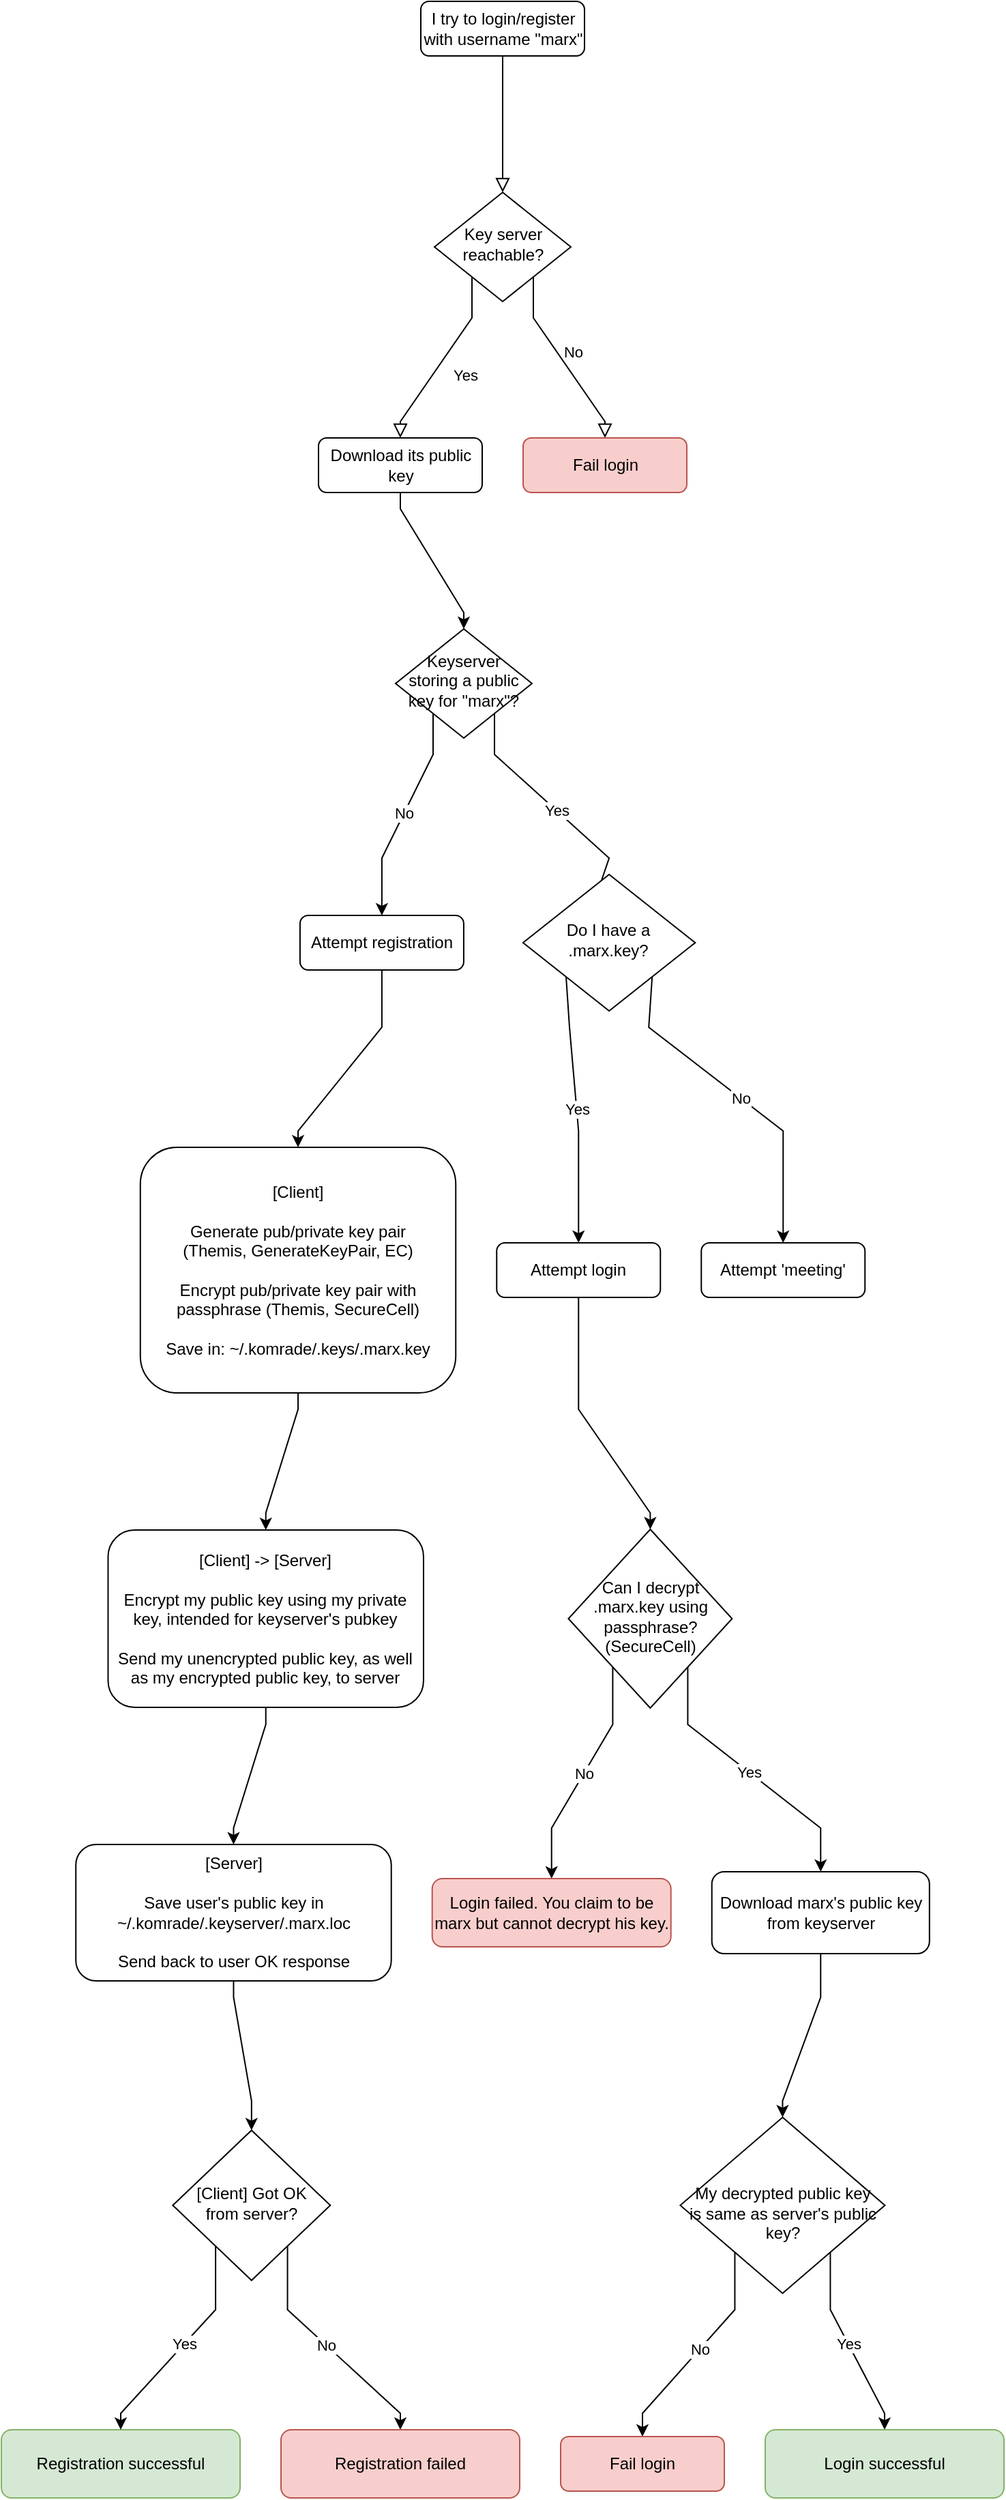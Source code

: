 <mxfile version="13.6.6" type="github">
  <diagram id="C5RBs43oDa-KdzZeNtuy" name="Login/Register">
    <mxGraphModel dx="906" dy="718" grid="1" gridSize="10" guides="1" tooltips="1" connect="1" arrows="1" fold="1" page="1" pageScale="1" pageWidth="827" pageHeight="1169" math="0" shadow="0">
      <root>
        <mxCell id="WIyWlLk6GJQsqaUBKTNV-0" />
        <mxCell id="WIyWlLk6GJQsqaUBKTNV-1" parent="WIyWlLk6GJQsqaUBKTNV-0" />
        <mxCell id="WIyWlLk6GJQsqaUBKTNV-2" value="" style="rounded=0;html=1;jettySize=auto;orthogonalLoop=1;fontSize=11;endArrow=block;endFill=0;endSize=8;strokeWidth=1;shadow=0;labelBackgroundColor=none;edgeStyle=orthogonalEdgeStyle;noEdgeStyle=1;orthogonal=1;" parent="WIyWlLk6GJQsqaUBKTNV-1" source="WIyWlLk6GJQsqaUBKTNV-3" target="WIyWlLk6GJQsqaUBKTNV-6" edge="1">
          <mxGeometry relative="1" as="geometry">
            <Array as="points">
              <mxPoint x="367.5" y="52" />
              <mxPoint x="367.5" y="128" />
            </Array>
          </mxGeometry>
        </mxCell>
        <mxCell id="WIyWlLk6GJQsqaUBKTNV-3" value="I try to login/register with username &quot;marx&quot;" style="rounded=1;whiteSpace=wrap;html=1;fontSize=12;glass=0;strokeWidth=1;shadow=0;" parent="WIyWlLk6GJQsqaUBKTNV-1" vertex="1">
          <mxGeometry x="307.5" width="120" height="40" as="geometry" />
        </mxCell>
        <mxCell id="WIyWlLk6GJQsqaUBKTNV-4" value="Yes" style="rounded=0;html=1;jettySize=auto;orthogonalLoop=1;fontSize=11;endArrow=block;endFill=0;endSize=8;strokeWidth=1;shadow=0;labelBackgroundColor=none;edgeStyle=orthogonalEdgeStyle;noEdgeStyle=1;orthogonal=1;" parent="WIyWlLk6GJQsqaUBKTNV-1" source="WIyWlLk6GJQsqaUBKTNV-6" target="UarGHlLd0uthddKlq-wd-3" edge="1">
          <mxGeometry y="20" relative="1" as="geometry">
            <mxPoint as="offset" />
            <mxPoint x="60" y="331.538" as="targetPoint" />
            <Array as="points">
              <mxPoint x="345" y="232" />
              <mxPoint x="292.5" y="308" />
            </Array>
          </mxGeometry>
        </mxCell>
        <mxCell id="WIyWlLk6GJQsqaUBKTNV-5" value="No" style="edgeStyle=orthogonalEdgeStyle;rounded=0;html=1;jettySize=auto;orthogonalLoop=1;fontSize=11;endArrow=block;endFill=0;endSize=8;strokeWidth=1;shadow=0;labelBackgroundColor=none;noEdgeStyle=1;orthogonal=1;" parent="WIyWlLk6GJQsqaUBKTNV-1" source="WIyWlLk6GJQsqaUBKTNV-6" target="WIyWlLk6GJQsqaUBKTNV-7" edge="1">
          <mxGeometry y="10" relative="1" as="geometry">
            <mxPoint as="offset" />
            <Array as="points">
              <mxPoint x="390" y="232" />
              <mxPoint x="442.5" y="308" />
            </Array>
          </mxGeometry>
        </mxCell>
        <mxCell id="WIyWlLk6GJQsqaUBKTNV-6" value="Key server reachable?" style="rhombus;whiteSpace=wrap;html=1;shadow=0;fontFamily=Helvetica;fontSize=12;align=center;strokeWidth=1;spacing=6;spacingTop=-4;" parent="WIyWlLk6GJQsqaUBKTNV-1" vertex="1">
          <mxGeometry x="317.5" y="140" width="100" height="80" as="geometry" />
        </mxCell>
        <mxCell id="WIyWlLk6GJQsqaUBKTNV-7" value="Fail login" style="rounded=1;whiteSpace=wrap;html=1;fontSize=12;glass=0;strokeWidth=1;shadow=0;fillColor=#f8cecc;strokeColor=#b85450;" parent="WIyWlLk6GJQsqaUBKTNV-1" vertex="1">
          <mxGeometry x="382.5" y="320" width="120" height="40" as="geometry" />
        </mxCell>
        <mxCell id="UarGHlLd0uthddKlq-wd-6" style="edgeStyle=orthogonalEdgeStyle;rounded=0;orthogonalLoop=1;jettySize=auto;html=1;noEdgeStyle=1;orthogonal=1;" edge="1" parent="WIyWlLk6GJQsqaUBKTNV-1" source="UarGHlLd0uthddKlq-wd-3" target="UarGHlLd0uthddKlq-wd-5">
          <mxGeometry relative="1" as="geometry">
            <Array as="points">
              <mxPoint x="292.5" y="372" />
              <mxPoint x="339.004" y="448" />
            </Array>
          </mxGeometry>
        </mxCell>
        <mxCell id="UarGHlLd0uthddKlq-wd-3" value="Download its public key" style="rounded=1;whiteSpace=wrap;html=1;fontSize=12;glass=0;strokeWidth=1;shadow=0;" vertex="1" parent="WIyWlLk6GJQsqaUBKTNV-1">
          <mxGeometry x="232.5" y="320" width="120" height="40" as="geometry" />
        </mxCell>
        <mxCell id="UarGHlLd0uthddKlq-wd-9" value="No" style="edgeStyle=orthogonalEdgeStyle;rounded=0;orthogonalLoop=1;jettySize=auto;html=1;noEdgeStyle=1;orthogonal=1;" edge="1" parent="WIyWlLk6GJQsqaUBKTNV-1" source="UarGHlLd0uthddKlq-wd-5" target="UarGHlLd0uthddKlq-wd-27">
          <mxGeometry relative="1" as="geometry">
            <mxPoint x="70" y="660" as="targetPoint" />
            <Array as="points">
              <mxPoint x="316.504" y="552" />
              <mxPoint x="278.957" y="628" />
            </Array>
          </mxGeometry>
        </mxCell>
        <mxCell id="UarGHlLd0uthddKlq-wd-13" value="Yes" style="edgeStyle=orthogonalEdgeStyle;rounded=0;orthogonalLoop=1;jettySize=auto;html=1;noEdgeStyle=1;orthogonal=1;entryX=0.4;entryY=0.25;entryDx=0;entryDy=0;entryPerimeter=0;" edge="1" parent="WIyWlLk6GJQsqaUBKTNV-1" source="UarGHlLd0uthddKlq-wd-5" target="UarGHlLd0uthddKlq-wd-14">
          <mxGeometry relative="1" as="geometry">
            <mxPoint x="210" y="640" as="targetPoint" />
            <Array as="points">
              <mxPoint x="361.504" y="552" />
              <mxPoint x="445.555" y="628" />
            </Array>
          </mxGeometry>
        </mxCell>
        <mxCell id="UarGHlLd0uthddKlq-wd-5" value="Keyserver storing a public key for &quot;marx&quot;?" style="rhombus;whiteSpace=wrap;html=1;shadow=0;fontFamily=Helvetica;fontSize=12;align=center;strokeWidth=1;spacing=6;spacingTop=-4;" vertex="1" parent="WIyWlLk6GJQsqaUBKTNV-1">
          <mxGeometry x="289.004" y="460" width="100" height="80" as="geometry" />
        </mxCell>
        <mxCell id="UarGHlLd0uthddKlq-wd-19" value="No" style="edgeStyle=orthogonalEdgeStyle;rounded=0;orthogonalLoop=1;jettySize=auto;html=1;noEdgeStyle=1;orthogonal=1;exitX=1;exitY=1;exitDx=0;exitDy=0;" edge="1" parent="WIyWlLk6GJQsqaUBKTNV-1" source="UarGHlLd0uthddKlq-wd-14" target="UarGHlLd0uthddKlq-wd-20">
          <mxGeometry relative="1" as="geometry">
            <mxPoint x="440" y="960" as="targetPoint" />
            <Array as="points">
              <mxPoint x="474.61" y="752" />
              <mxPoint x="573.125" y="828" />
            </Array>
          </mxGeometry>
        </mxCell>
        <mxCell id="UarGHlLd0uthddKlq-wd-31" value="Yes" style="edgeStyle=orthogonalEdgeStyle;rounded=0;orthogonalLoop=1;jettySize=auto;html=1;noEdgeStyle=1;orthogonal=1;exitX=0;exitY=1;exitDx=0;exitDy=0;" edge="1" parent="WIyWlLk6GJQsqaUBKTNV-1" source="UarGHlLd0uthddKlq-wd-14" target="UarGHlLd0uthddKlq-wd-29">
          <mxGeometry relative="1" as="geometry">
            <Array as="points">
              <mxPoint x="416.5" y="752" />
              <mxPoint x="423.125" y="828" />
            </Array>
          </mxGeometry>
        </mxCell>
        <mxCell id="UarGHlLd0uthddKlq-wd-14" value="Do I have a .marx.key?" style="rhombus;whiteSpace=wrap;html=1;shadow=0;fontFamily=Helvetica;fontSize=12;align=center;strokeWidth=1;spacing=6;spacingTop=-4;" vertex="1" parent="WIyWlLk6GJQsqaUBKTNV-1">
          <mxGeometry x="382.445" y="640" width="126.22" height="100" as="geometry" />
        </mxCell>
        <mxCell id="UarGHlLd0uthddKlq-wd-20" value="Attempt &#39;meeting&#39;" style="rounded=1;whiteSpace=wrap;html=1;fontSize=12;glass=0;strokeWidth=1;shadow=0;" vertex="1" parent="WIyWlLk6GJQsqaUBKTNV-1">
          <mxGeometry x="513.125" y="910" width="120" height="40" as="geometry" />
        </mxCell>
        <mxCell id="UarGHlLd0uthddKlq-wd-28" style="edgeStyle=orthogonalEdgeStyle;rounded=0;orthogonalLoop=1;jettySize=auto;html=1;noEdgeStyle=1;orthogonal=1;entryX=0.5;entryY=0;entryDx=0;entryDy=0;" edge="1" parent="WIyWlLk6GJQsqaUBKTNV-1" source="UarGHlLd0uthddKlq-wd-27" target="UarGHlLd0uthddKlq-wd-35">
          <mxGeometry relative="1" as="geometry">
            <mxPoint x="115.625" y="820" as="targetPoint" />
            <Array as="points">
              <mxPoint x="278.957" y="752" />
              <mxPoint x="217.5" y="828" />
            </Array>
          </mxGeometry>
        </mxCell>
        <mxCell id="UarGHlLd0uthddKlq-wd-27" value="Attempt registration" style="rounded=1;whiteSpace=wrap;html=1;fontSize=12;glass=0;strokeWidth=1;shadow=0;" vertex="1" parent="WIyWlLk6GJQsqaUBKTNV-1">
          <mxGeometry x="218.957" y="670" width="120" height="40" as="geometry" />
        </mxCell>
        <mxCell id="UarGHlLd0uthddKlq-wd-55" style="edgeStyle=orthogonalEdgeStyle;rounded=0;orthogonalLoop=1;jettySize=auto;html=1;noEdgeStyle=1;orthogonal=1;entryX=0.5;entryY=0;entryDx=0;entryDy=0;" edge="1" parent="WIyWlLk6GJQsqaUBKTNV-1" source="UarGHlLd0uthddKlq-wd-29" target="UarGHlLd0uthddKlq-wd-59">
          <mxGeometry relative="1" as="geometry">
            <mxPoint x="421.25" y="1069" as="targetPoint" />
            <Array as="points">
              <mxPoint x="423.125" y="1032" />
              <mxPoint x="475.702" y="1108" />
            </Array>
          </mxGeometry>
        </mxCell>
        <mxCell id="UarGHlLd0uthddKlq-wd-29" value="Attempt login" style="rounded=1;whiteSpace=wrap;html=1;fontSize=12;glass=0;strokeWidth=1;shadow=0;" vertex="1" parent="WIyWlLk6GJQsqaUBKTNV-1">
          <mxGeometry x="363.125" y="910" width="120" height="40" as="geometry" />
        </mxCell>
        <mxCell id="UarGHlLd0uthddKlq-wd-98" style="edgeStyle=orthogonalEdgeStyle;rounded=0;orthogonalLoop=1;jettySize=auto;html=1;noEdgeStyle=1;orthogonal=1;" edge="1" parent="WIyWlLk6GJQsqaUBKTNV-1" source="UarGHlLd0uthddKlq-wd-35" target="UarGHlLd0uthddKlq-wd-97">
          <mxGeometry relative="1" as="geometry">
            <Array as="points">
              <mxPoint x="217.5" y="1032" />
              <mxPoint x="193.865" y="1108" />
            </Array>
          </mxGeometry>
        </mxCell>
        <mxCell id="UarGHlLd0uthddKlq-wd-35" value="&lt;div&gt;&lt;span&gt;[Client]&lt;/span&gt;&lt;/div&gt;&lt;div&gt;&lt;span&gt;&lt;br&gt;&lt;/span&gt;&lt;/div&gt;&lt;span&gt;Generate pub/private key pair&lt;br&gt;(Themis, GenerateKeyPair, EC)&lt;br&gt;&lt;/span&gt;&lt;br&gt;&lt;span&gt;Encrypt pub/private key pair with passphrase&amp;nbsp;&lt;/span&gt;&lt;span&gt;(Themis, SecureCell)&lt;br&gt;&lt;/span&gt;&lt;br&gt;&lt;span&gt;Save in:&amp;nbsp;&lt;/span&gt;&lt;span&gt;~/.komrade/.keys/.marx.key&lt;/span&gt;" style="rounded=1;whiteSpace=wrap;html=1;fontSize=12;glass=0;strokeWidth=1;shadow=0;align=center;" vertex="1" parent="WIyWlLk6GJQsqaUBKTNV-1">
          <mxGeometry x="101.875" y="840" width="231.25" height="180" as="geometry" />
        </mxCell>
        <mxCell id="UarGHlLd0uthddKlq-wd-85" value="No" style="edgeStyle=orthogonalEdgeStyle;rounded=0;orthogonalLoop=1;jettySize=auto;html=1;entryX=0.5;entryY=0;entryDx=0;entryDy=0;noEdgeStyle=1;orthogonal=1;" edge="1" parent="WIyWlLk6GJQsqaUBKTNV-1" source="UarGHlLd0uthddKlq-wd-59" target="UarGHlLd0uthddKlq-wd-86">
          <mxGeometry relative="1" as="geometry">
            <mxPoint x="471.25" y="1400" as="targetPoint" />
            <Array as="points">
              <mxPoint x="448.202" y="1263" />
              <mxPoint x="403.355" y="1339" />
            </Array>
          </mxGeometry>
        </mxCell>
        <mxCell id="UarGHlLd0uthddKlq-wd-87" value="Yes" style="edgeStyle=orthogonalEdgeStyle;rounded=0;orthogonalLoop=1;jettySize=auto;html=1;entryX=0.5;entryY=0;entryDx=0;entryDy=0;noEdgeStyle=1;orthogonal=1;" edge="1" parent="WIyWlLk6GJQsqaUBKTNV-1" source="UarGHlLd0uthddKlq-wd-59" target="UarGHlLd0uthddKlq-wd-88">
          <mxGeometry relative="1" as="geometry">
            <mxPoint x="700" y="1300" as="targetPoint" />
            <Array as="points">
              <mxPoint x="503.202" y="1263" />
              <mxPoint x="600.625" y="1339" />
            </Array>
          </mxGeometry>
        </mxCell>
        <mxCell id="UarGHlLd0uthddKlq-wd-59" value="Can I decrypt .marx.key using passphrase? (SecureCell)" style="rhombus;whiteSpace=wrap;html=1;shadow=0;fontFamily=Helvetica;fontSize=12;align=center;strokeWidth=1;spacing=6;spacingTop=-4;" vertex="1" parent="WIyWlLk6GJQsqaUBKTNV-1">
          <mxGeometry x="415.702" y="1120" width="120" height="131" as="geometry" />
        </mxCell>
        <mxCell id="UarGHlLd0uthddKlq-wd-65" value="Registration successful" style="rounded=1;whiteSpace=wrap;html=1;fontSize=12;glass=0;strokeWidth=1;shadow=0;fillColor=#d5e8d4;strokeColor=#82b366;" vertex="1" parent="WIyWlLk6GJQsqaUBKTNV-1">
          <mxGeometry y="1780" width="175" height="50" as="geometry" />
        </mxCell>
        <mxCell id="UarGHlLd0uthddKlq-wd-84" style="edgeStyle=orthogonalEdgeStyle;rounded=0;orthogonalLoop=1;jettySize=auto;html=1;noEdgeStyle=1;orthogonal=1;" edge="1" parent="WIyWlLk6GJQsqaUBKTNV-1" source="UarGHlLd0uthddKlq-wd-72" target="UarGHlLd0uthddKlq-wd-77">
          <mxGeometry relative="1" as="geometry">
            <Array as="points">
              <mxPoint x="170.23" y="1463" />
              <mxPoint x="183.41" y="1539" />
            </Array>
          </mxGeometry>
        </mxCell>
        <mxCell id="UarGHlLd0uthddKlq-wd-72" value="&lt;div&gt;&lt;span&gt;[Server]&lt;/span&gt;&lt;/div&gt;&lt;div&gt;&lt;span&gt;&lt;br&gt;&lt;/span&gt;&lt;/div&gt;&lt;div&gt;Save user&#39;s public key in&lt;/div&gt;&lt;div&gt;~/.komrade/.keyserver/.marx.loc&lt;/div&gt;&lt;div&gt;&lt;br&gt;&lt;/div&gt;&lt;div&gt;&lt;div&gt;Send back to user OK response&lt;/div&gt;&lt;/div&gt;" style="rounded=1;whiteSpace=wrap;html=1;fontSize=12;glass=0;strokeWidth=1;shadow=0;align=center;" vertex="1" parent="WIyWlLk6GJQsqaUBKTNV-1">
          <mxGeometry x="54.605" y="1351" width="231.25" height="100" as="geometry" />
        </mxCell>
        <mxCell id="UarGHlLd0uthddKlq-wd-78" value="Yes" style="edgeStyle=orthogonalEdgeStyle;rounded=0;orthogonalLoop=1;jettySize=auto;html=1;noEdgeStyle=1;orthogonal=1;" edge="1" parent="WIyWlLk6GJQsqaUBKTNV-1" source="UarGHlLd0uthddKlq-wd-77" target="UarGHlLd0uthddKlq-wd-65">
          <mxGeometry relative="1" as="geometry">
            <Array as="points">
              <mxPoint x="157.045" y="1692" />
              <mxPoint x="87.5" y="1768" />
            </Array>
          </mxGeometry>
        </mxCell>
        <mxCell id="UarGHlLd0uthddKlq-wd-79" value="No" style="edgeStyle=orthogonalEdgeStyle;rounded=0;orthogonalLoop=1;jettySize=auto;html=1;noEdgeStyle=1;orthogonal=1;" edge="1" parent="WIyWlLk6GJQsqaUBKTNV-1" source="UarGHlLd0uthddKlq-wd-77" target="UarGHlLd0uthddKlq-wd-80">
          <mxGeometry relative="1" as="geometry">
            <mxPoint x="320" y="2310" as="targetPoint" />
            <Array as="points">
              <mxPoint x="209.775" y="1692" />
              <mxPoint x="292.5" y="1768" />
            </Array>
          </mxGeometry>
        </mxCell>
        <mxCell id="UarGHlLd0uthddKlq-wd-77" value="[Client] Got OK from server?" style="rhombus;whiteSpace=wrap;html=1;shadow=0;fontFamily=Helvetica;fontSize=12;align=center;strokeWidth=1;spacing=6;spacingTop=-4;" vertex="1" parent="WIyWlLk6GJQsqaUBKTNV-1">
          <mxGeometry x="125.68" y="1560.5" width="115.46" height="110" as="geometry" />
        </mxCell>
        <mxCell id="UarGHlLd0uthddKlq-wd-80" value="Registration failed" style="rounded=1;whiteSpace=wrap;html=1;fontSize=12;glass=0;strokeWidth=1;shadow=0;fillColor=#f8cecc;strokeColor=#b85450;" vertex="1" parent="WIyWlLk6GJQsqaUBKTNV-1">
          <mxGeometry x="205" y="1780" width="175" height="50" as="geometry" />
        </mxCell>
        <mxCell id="UarGHlLd0uthddKlq-wd-86" value="Login failed. You claim to be marx but cannot decrypt his key." style="rounded=1;whiteSpace=wrap;html=1;fontSize=12;glass=0;strokeWidth=1;shadow=0;fillColor=#f8cecc;strokeColor=#b85450;" vertex="1" parent="WIyWlLk6GJQsqaUBKTNV-1">
          <mxGeometry x="315.855" y="1376" width="175" height="50" as="geometry" />
        </mxCell>
        <mxCell id="UarGHlLd0uthddKlq-wd-90" style="edgeStyle=orthogonalEdgeStyle;rounded=0;orthogonalLoop=1;jettySize=auto;html=1;noEdgeStyle=1;orthogonal=1;" edge="1" parent="WIyWlLk6GJQsqaUBKTNV-1" source="UarGHlLd0uthddKlq-wd-88" target="UarGHlLd0uthddKlq-wd-89">
          <mxGeometry relative="1" as="geometry">
            <Array as="points">
              <mxPoint x="600.625" y="1463" />
              <mxPoint x="572.708" y="1539" />
            </Array>
          </mxGeometry>
        </mxCell>
        <mxCell id="UarGHlLd0uthddKlq-wd-88" value="&lt;div&gt;Download marx&#39;s public key from keyserver&lt;/div&gt;" style="rounded=1;whiteSpace=wrap;html=1;fontSize=12;glass=0;strokeWidth=1;shadow=0;align=center;" vertex="1" parent="WIyWlLk6GJQsqaUBKTNV-1">
          <mxGeometry x="520.855" y="1371" width="159.54" height="60" as="geometry" />
        </mxCell>
        <mxCell id="UarGHlLd0uthddKlq-wd-91" value="No" style="edgeStyle=orthogonalEdgeStyle;rounded=0;orthogonalLoop=1;jettySize=auto;html=1;noEdgeStyle=1;orthogonal=1;" edge="1" parent="WIyWlLk6GJQsqaUBKTNV-1" source="UarGHlLd0uthddKlq-wd-89" target="UarGHlLd0uthddKlq-wd-93">
          <mxGeometry relative="1" as="geometry">
            <mxPoint x="540" y="1690" as="targetPoint" />
            <Array as="points">
              <mxPoint x="537.708" y="1692" />
              <mxPoint x="470" y="1768" />
            </Array>
          </mxGeometry>
        </mxCell>
        <mxCell id="UarGHlLd0uthddKlq-wd-92" value="Yes" style="edgeStyle=orthogonalEdgeStyle;rounded=0;orthogonalLoop=1;jettySize=auto;html=1;entryX=0.5;entryY=0;entryDx=0;entryDy=0;noEdgeStyle=1;orthogonal=1;" edge="1" parent="WIyWlLk6GJQsqaUBKTNV-1" source="UarGHlLd0uthddKlq-wd-89" target="UarGHlLd0uthddKlq-wd-96">
          <mxGeometry relative="1" as="geometry">
            <mxPoint x="650" y="1690" as="targetPoint" />
            <Array as="points">
              <mxPoint x="607.708" y="1692" />
              <mxPoint x="647.5" y="1768" />
            </Array>
          </mxGeometry>
        </mxCell>
        <mxCell id="UarGHlLd0uthddKlq-wd-89" value="&lt;br&gt;My decrypted public key is same as server&#39;s public key?&lt;br&gt;" style="rhombus;whiteSpace=wrap;html=1;shadow=0;fontFamily=Helvetica;fontSize=12;align=center;strokeWidth=1;spacing=6;spacingTop=-4;rounded=0;" vertex="1" parent="WIyWlLk6GJQsqaUBKTNV-1">
          <mxGeometry x="497.708" y="1551" width="150" height="129" as="geometry" />
        </mxCell>
        <mxCell id="UarGHlLd0uthddKlq-wd-93" value="Fail login" style="rounded=1;whiteSpace=wrap;html=1;fontSize=12;glass=0;strokeWidth=1;shadow=0;fillColor=#f8cecc;strokeColor=#b85450;" vertex="1" parent="WIyWlLk6GJQsqaUBKTNV-1">
          <mxGeometry x="410" y="1785" width="120" height="40" as="geometry" />
        </mxCell>
        <mxCell id="UarGHlLd0uthddKlq-wd-96" value="Login successful" style="rounded=1;whiteSpace=wrap;html=1;fontSize=12;glass=0;strokeWidth=1;shadow=0;fillColor=#d5e8d4;strokeColor=#82b366;" vertex="1" parent="WIyWlLk6GJQsqaUBKTNV-1">
          <mxGeometry x="560" y="1780" width="175" height="50" as="geometry" />
        </mxCell>
        <mxCell id="UarGHlLd0uthddKlq-wd-99" style="edgeStyle=orthogonalEdgeStyle;rounded=0;orthogonalLoop=1;jettySize=auto;html=1;noEdgeStyle=1;orthogonal=1;" edge="1" parent="WIyWlLk6GJQsqaUBKTNV-1" source="UarGHlLd0uthddKlq-wd-97" target="UarGHlLd0uthddKlq-wd-72">
          <mxGeometry relative="1" as="geometry">
            <Array as="points">
              <mxPoint x="193.865" y="1263" />
              <mxPoint x="170.23" y="1339" />
            </Array>
          </mxGeometry>
        </mxCell>
        <mxCell id="UarGHlLd0uthddKlq-wd-97" value="&lt;div&gt;&lt;span&gt;[Client] -&amp;gt; [Server]&lt;/span&gt;&lt;/div&gt;&lt;div&gt;&lt;br&gt;&lt;/div&gt;&lt;div&gt;Encrypt my public key using my private key, intended for keyserver&#39;s pubkey&lt;/div&gt;&lt;div&gt;&lt;br&gt;&lt;/div&gt;&lt;div&gt;Send my unencrypted public key, as well as my encrypted public key, to server&lt;/div&gt;" style="rounded=1;whiteSpace=wrap;html=1;fontSize=12;glass=0;strokeWidth=1;shadow=0;align=center;" vertex="1" parent="WIyWlLk6GJQsqaUBKTNV-1">
          <mxGeometry x="78.24" y="1120.5" width="231.25" height="130" as="geometry" />
        </mxCell>
      </root>
    </mxGraphModel>
  </diagram>
</mxfile>

